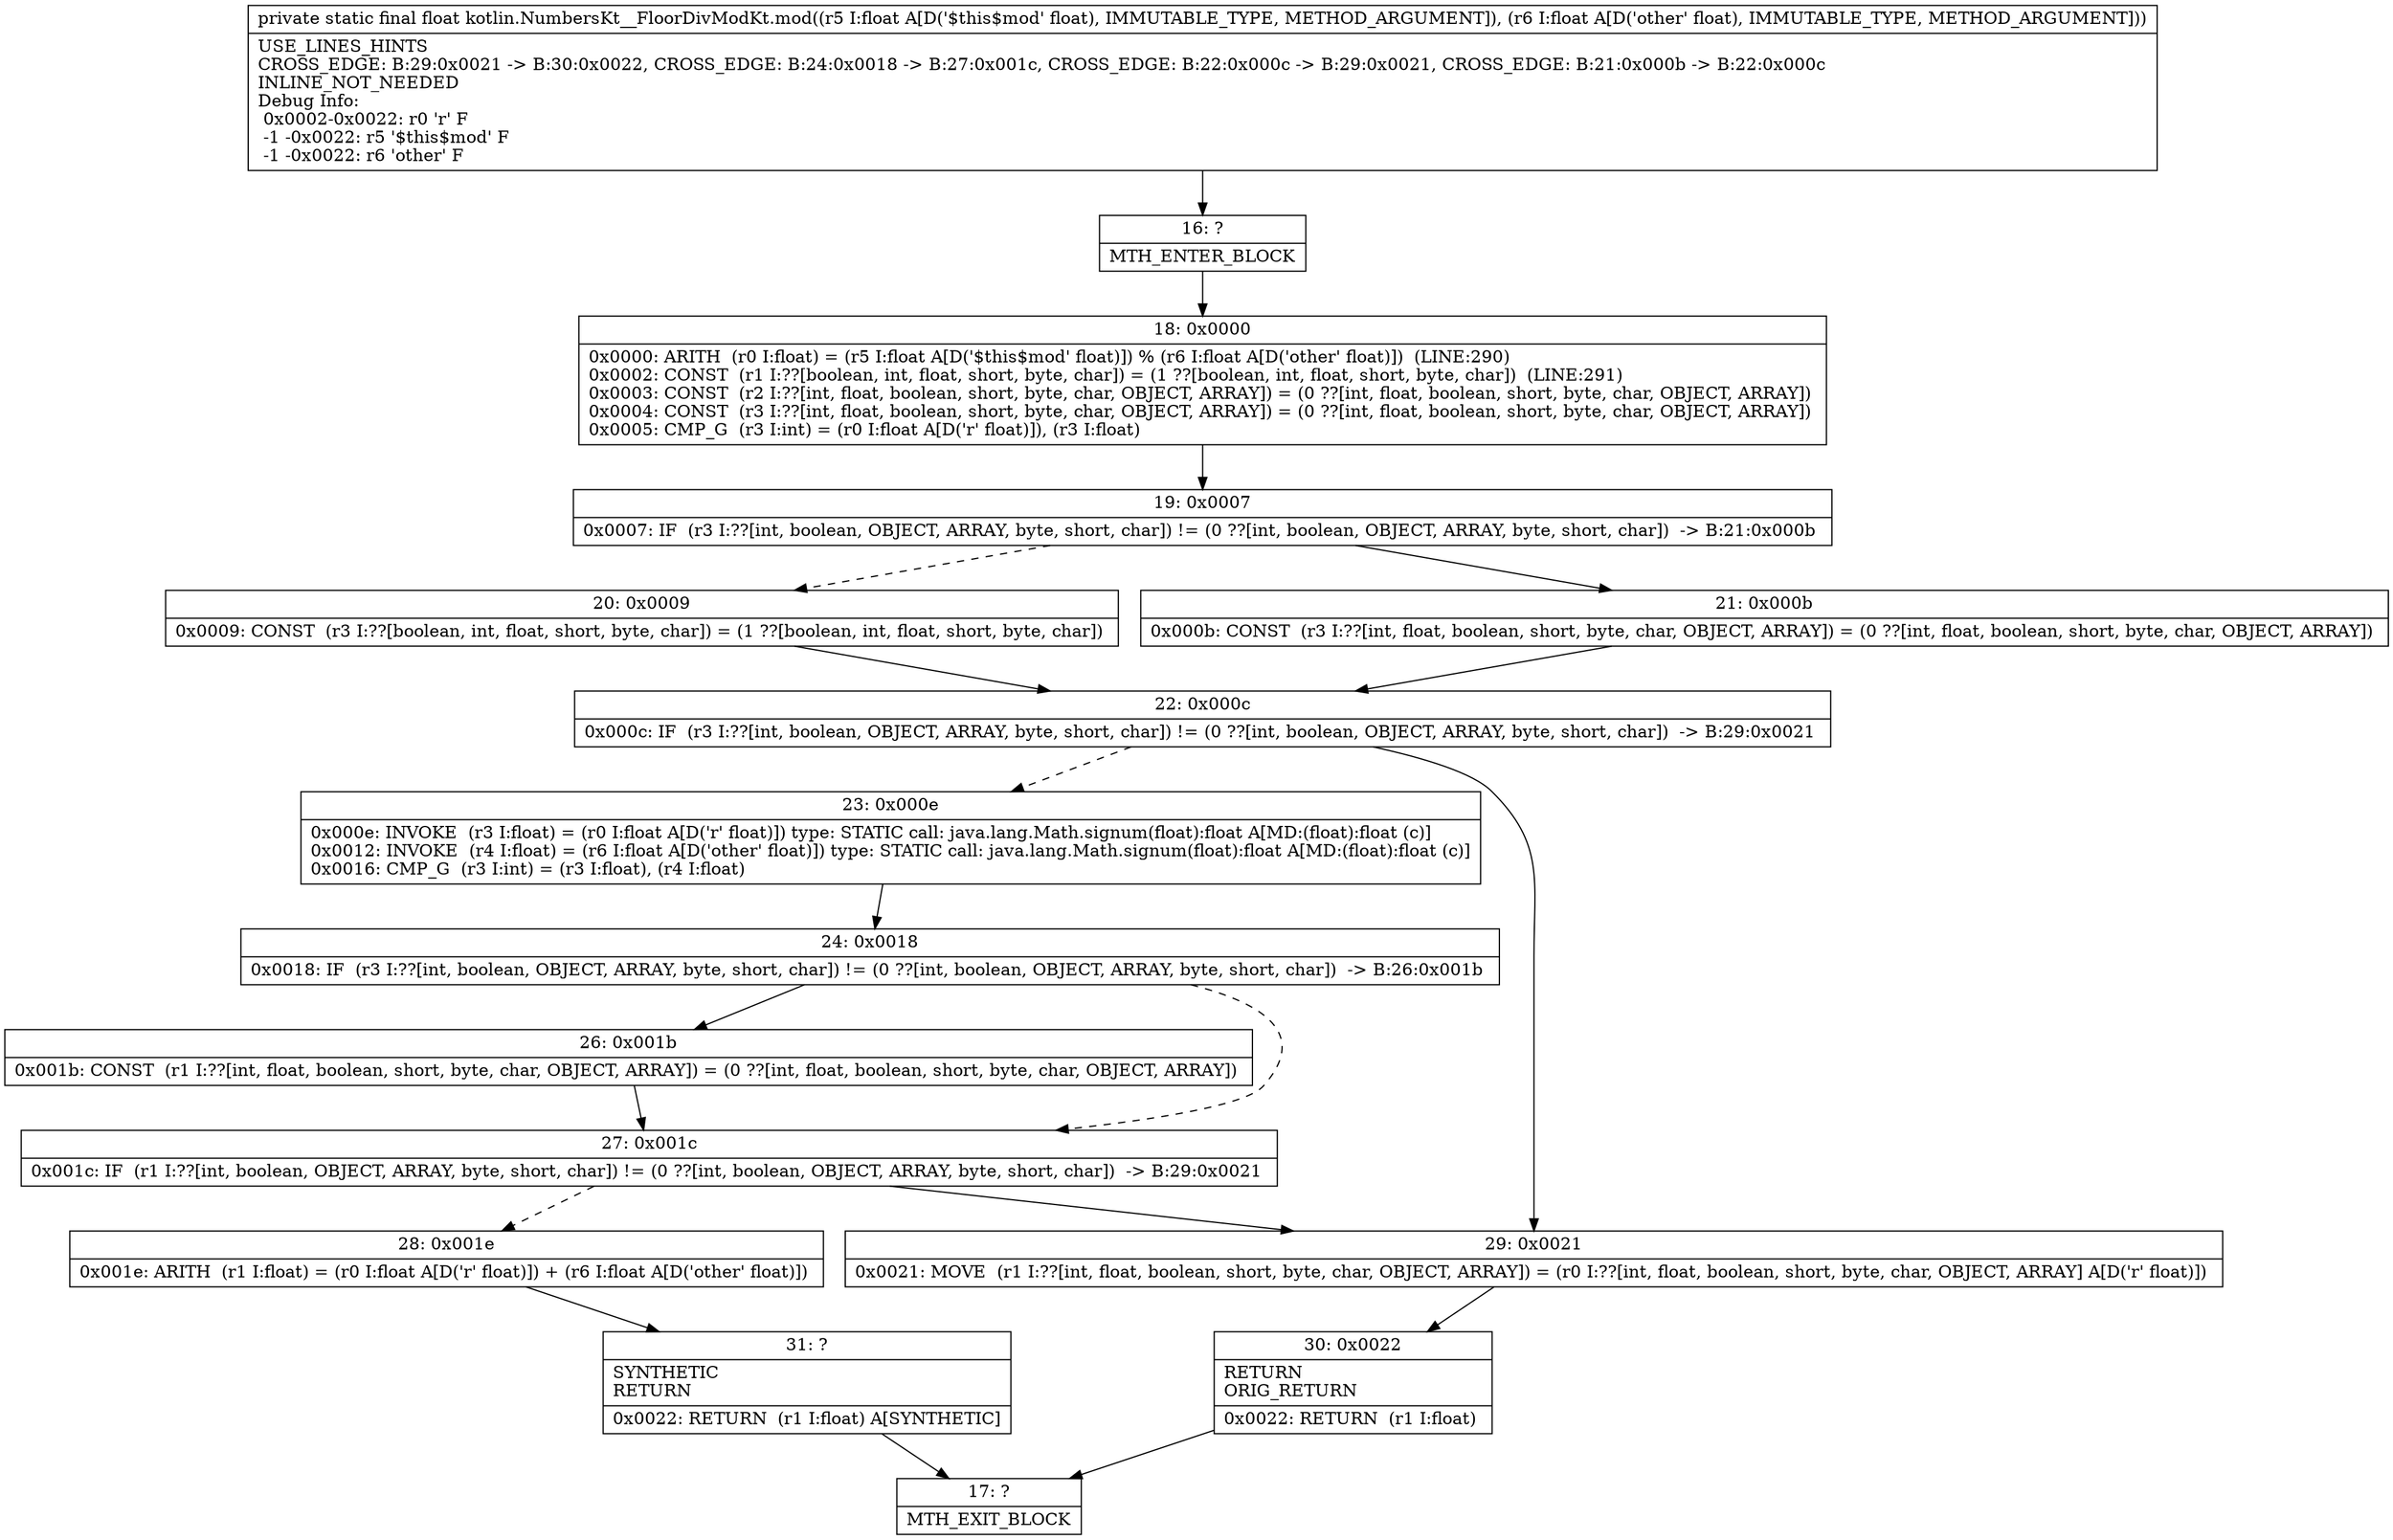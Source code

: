 digraph "CFG forkotlin.NumbersKt__FloorDivModKt.mod(FF)F" {
Node_16 [shape=record,label="{16\:\ ?|MTH_ENTER_BLOCK\l}"];
Node_18 [shape=record,label="{18\:\ 0x0000|0x0000: ARITH  (r0 I:float) = (r5 I:float A[D('$this$mod' float)]) % (r6 I:float A[D('other' float)])  (LINE:290)\l0x0002: CONST  (r1 I:??[boolean, int, float, short, byte, char]) = (1 ??[boolean, int, float, short, byte, char])  (LINE:291)\l0x0003: CONST  (r2 I:??[int, float, boolean, short, byte, char, OBJECT, ARRAY]) = (0 ??[int, float, boolean, short, byte, char, OBJECT, ARRAY]) \l0x0004: CONST  (r3 I:??[int, float, boolean, short, byte, char, OBJECT, ARRAY]) = (0 ??[int, float, boolean, short, byte, char, OBJECT, ARRAY]) \l0x0005: CMP_G  (r3 I:int) = (r0 I:float A[D('r' float)]), (r3 I:float) \l}"];
Node_19 [shape=record,label="{19\:\ 0x0007|0x0007: IF  (r3 I:??[int, boolean, OBJECT, ARRAY, byte, short, char]) != (0 ??[int, boolean, OBJECT, ARRAY, byte, short, char])  \-\> B:21:0x000b \l}"];
Node_20 [shape=record,label="{20\:\ 0x0009|0x0009: CONST  (r3 I:??[boolean, int, float, short, byte, char]) = (1 ??[boolean, int, float, short, byte, char]) \l}"];
Node_22 [shape=record,label="{22\:\ 0x000c|0x000c: IF  (r3 I:??[int, boolean, OBJECT, ARRAY, byte, short, char]) != (0 ??[int, boolean, OBJECT, ARRAY, byte, short, char])  \-\> B:29:0x0021 \l}"];
Node_23 [shape=record,label="{23\:\ 0x000e|0x000e: INVOKE  (r3 I:float) = (r0 I:float A[D('r' float)]) type: STATIC call: java.lang.Math.signum(float):float A[MD:(float):float (c)]\l0x0012: INVOKE  (r4 I:float) = (r6 I:float A[D('other' float)]) type: STATIC call: java.lang.Math.signum(float):float A[MD:(float):float (c)]\l0x0016: CMP_G  (r3 I:int) = (r3 I:float), (r4 I:float) \l}"];
Node_24 [shape=record,label="{24\:\ 0x0018|0x0018: IF  (r3 I:??[int, boolean, OBJECT, ARRAY, byte, short, char]) != (0 ??[int, boolean, OBJECT, ARRAY, byte, short, char])  \-\> B:26:0x001b \l}"];
Node_26 [shape=record,label="{26\:\ 0x001b|0x001b: CONST  (r1 I:??[int, float, boolean, short, byte, char, OBJECT, ARRAY]) = (0 ??[int, float, boolean, short, byte, char, OBJECT, ARRAY]) \l}"];
Node_27 [shape=record,label="{27\:\ 0x001c|0x001c: IF  (r1 I:??[int, boolean, OBJECT, ARRAY, byte, short, char]) != (0 ??[int, boolean, OBJECT, ARRAY, byte, short, char])  \-\> B:29:0x0021 \l}"];
Node_28 [shape=record,label="{28\:\ 0x001e|0x001e: ARITH  (r1 I:float) = (r0 I:float A[D('r' float)]) + (r6 I:float A[D('other' float)]) \l}"];
Node_31 [shape=record,label="{31\:\ ?|SYNTHETIC\lRETURN\l|0x0022: RETURN  (r1 I:float) A[SYNTHETIC]\l}"];
Node_17 [shape=record,label="{17\:\ ?|MTH_EXIT_BLOCK\l}"];
Node_29 [shape=record,label="{29\:\ 0x0021|0x0021: MOVE  (r1 I:??[int, float, boolean, short, byte, char, OBJECT, ARRAY]) = (r0 I:??[int, float, boolean, short, byte, char, OBJECT, ARRAY] A[D('r' float)]) \l}"];
Node_30 [shape=record,label="{30\:\ 0x0022|RETURN\lORIG_RETURN\l|0x0022: RETURN  (r1 I:float) \l}"];
Node_21 [shape=record,label="{21\:\ 0x000b|0x000b: CONST  (r3 I:??[int, float, boolean, short, byte, char, OBJECT, ARRAY]) = (0 ??[int, float, boolean, short, byte, char, OBJECT, ARRAY]) \l}"];
MethodNode[shape=record,label="{private static final float kotlin.NumbersKt__FloorDivModKt.mod((r5 I:float A[D('$this$mod' float), IMMUTABLE_TYPE, METHOD_ARGUMENT]), (r6 I:float A[D('other' float), IMMUTABLE_TYPE, METHOD_ARGUMENT]))  | USE_LINES_HINTS\lCROSS_EDGE: B:29:0x0021 \-\> B:30:0x0022, CROSS_EDGE: B:24:0x0018 \-\> B:27:0x001c, CROSS_EDGE: B:22:0x000c \-\> B:29:0x0021, CROSS_EDGE: B:21:0x000b \-\> B:22:0x000c\lINLINE_NOT_NEEDED\lDebug Info:\l  0x0002\-0x0022: r0 'r' F\l  \-1 \-0x0022: r5 '$this$mod' F\l  \-1 \-0x0022: r6 'other' F\l}"];
MethodNode -> Node_16;Node_16 -> Node_18;
Node_18 -> Node_19;
Node_19 -> Node_20[style=dashed];
Node_19 -> Node_21;
Node_20 -> Node_22;
Node_22 -> Node_23[style=dashed];
Node_22 -> Node_29;
Node_23 -> Node_24;
Node_24 -> Node_26;
Node_24 -> Node_27[style=dashed];
Node_26 -> Node_27;
Node_27 -> Node_28[style=dashed];
Node_27 -> Node_29;
Node_28 -> Node_31;
Node_31 -> Node_17;
Node_29 -> Node_30;
Node_30 -> Node_17;
Node_21 -> Node_22;
}

